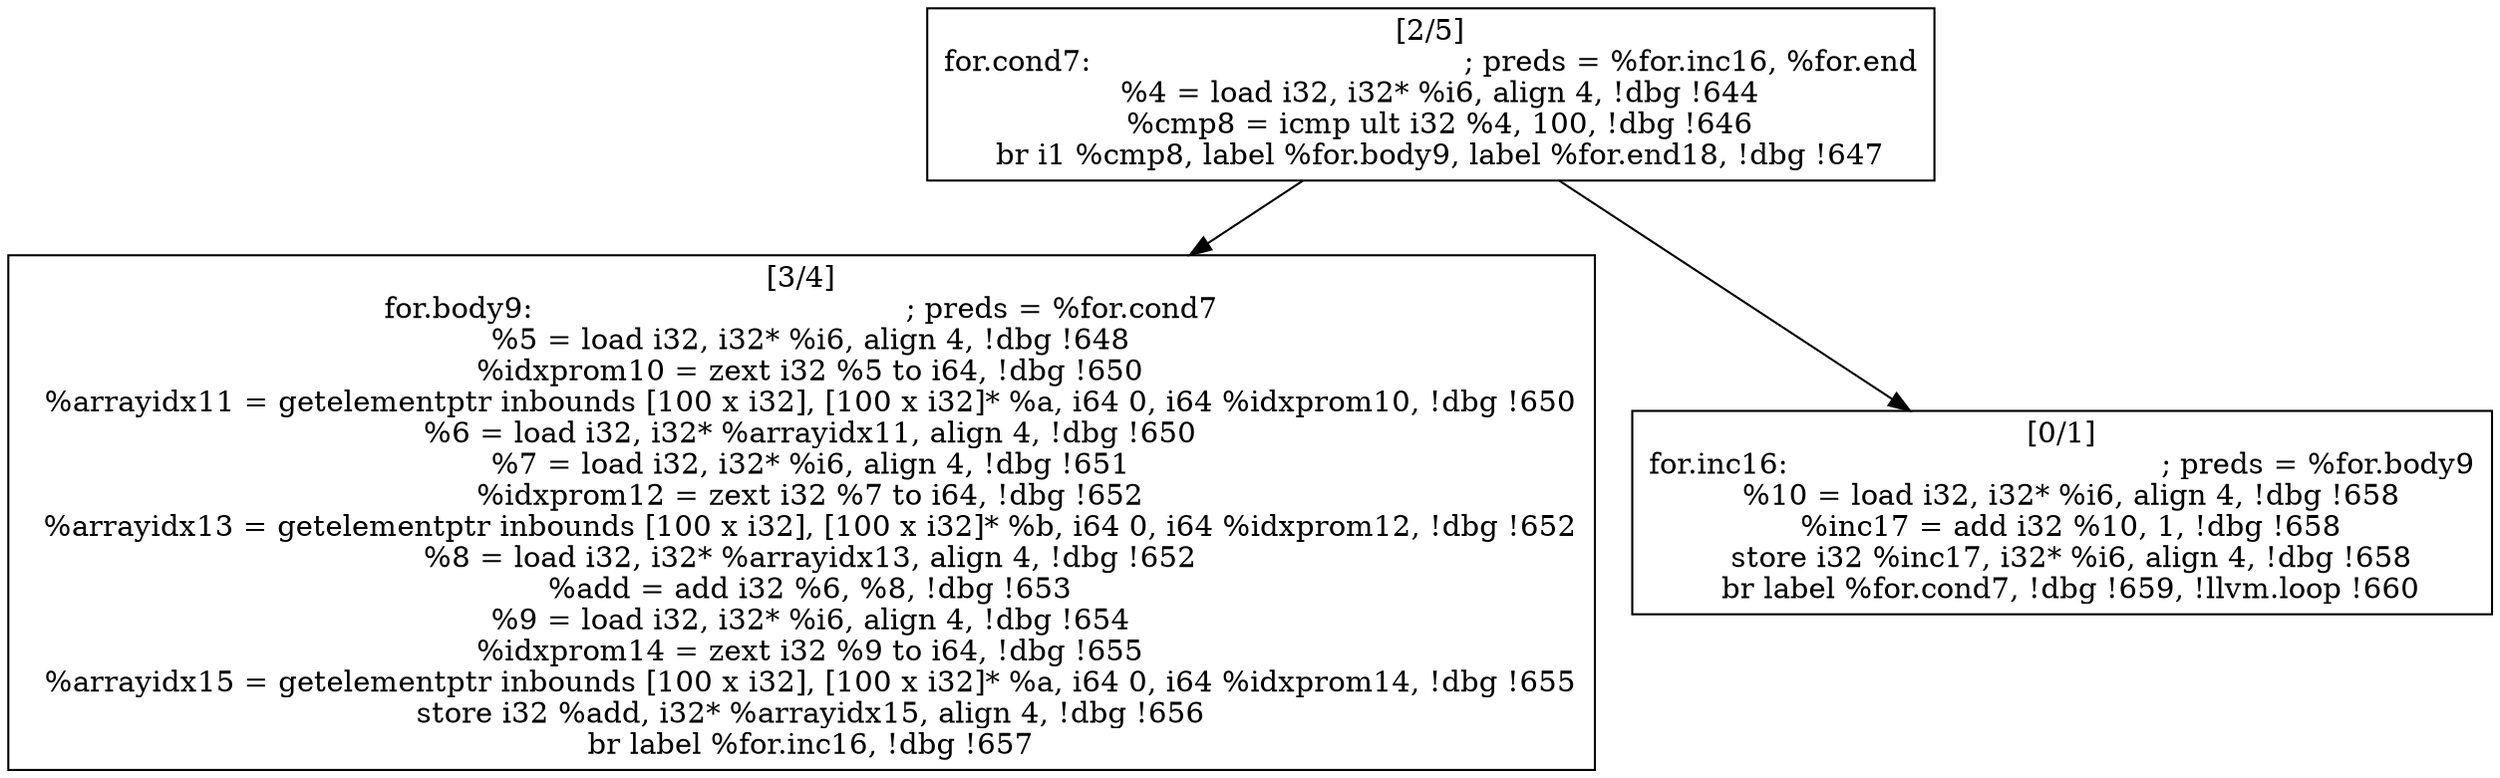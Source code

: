 
digraph G {


node68 [label="[2/5]
for.cond7:                                        ; preds = %for.inc16, %for.end
  %4 = load i32, i32* %i6, align 4, !dbg !644
  %cmp8 = icmp ult i32 %4, 100, !dbg !646
  br i1 %cmp8, label %for.body9, label %for.end18, !dbg !647
",shape=rectangle ]
node66 [label="[3/4]
for.body9:                                        ; preds = %for.cond7
  %5 = load i32, i32* %i6, align 4, !dbg !648
  %idxprom10 = zext i32 %5 to i64, !dbg !650
  %arrayidx11 = getelementptr inbounds [100 x i32], [100 x i32]* %a, i64 0, i64 %idxprom10, !dbg !650
  %6 = load i32, i32* %arrayidx11, align 4, !dbg !650
  %7 = load i32, i32* %i6, align 4, !dbg !651
  %idxprom12 = zext i32 %7 to i64, !dbg !652
  %arrayidx13 = getelementptr inbounds [100 x i32], [100 x i32]* %b, i64 0, i64 %idxprom12, !dbg !652
  %8 = load i32, i32* %arrayidx13, align 4, !dbg !652
  %add = add i32 %6, %8, !dbg !653
  %9 = load i32, i32* %i6, align 4, !dbg !654
  %idxprom14 = zext i32 %9 to i64, !dbg !655
  %arrayidx15 = getelementptr inbounds [100 x i32], [100 x i32]* %a, i64 0, i64 %idxprom14, !dbg !655
  store i32 %add, i32* %arrayidx15, align 4, !dbg !656
  br label %for.inc16, !dbg !657
",shape=rectangle ]
node67 [label="[0/1]
for.inc16:                                        ; preds = %for.body9
  %10 = load i32, i32* %i6, align 4, !dbg !658
  %inc17 = add i32 %10, 1, !dbg !658
  store i32 %inc17, i32* %i6, align 4, !dbg !658
  br label %for.cond7, !dbg !659, !llvm.loop !660
",shape=rectangle ]

node68->node67 [ ]
node68->node66 [ ]


}
